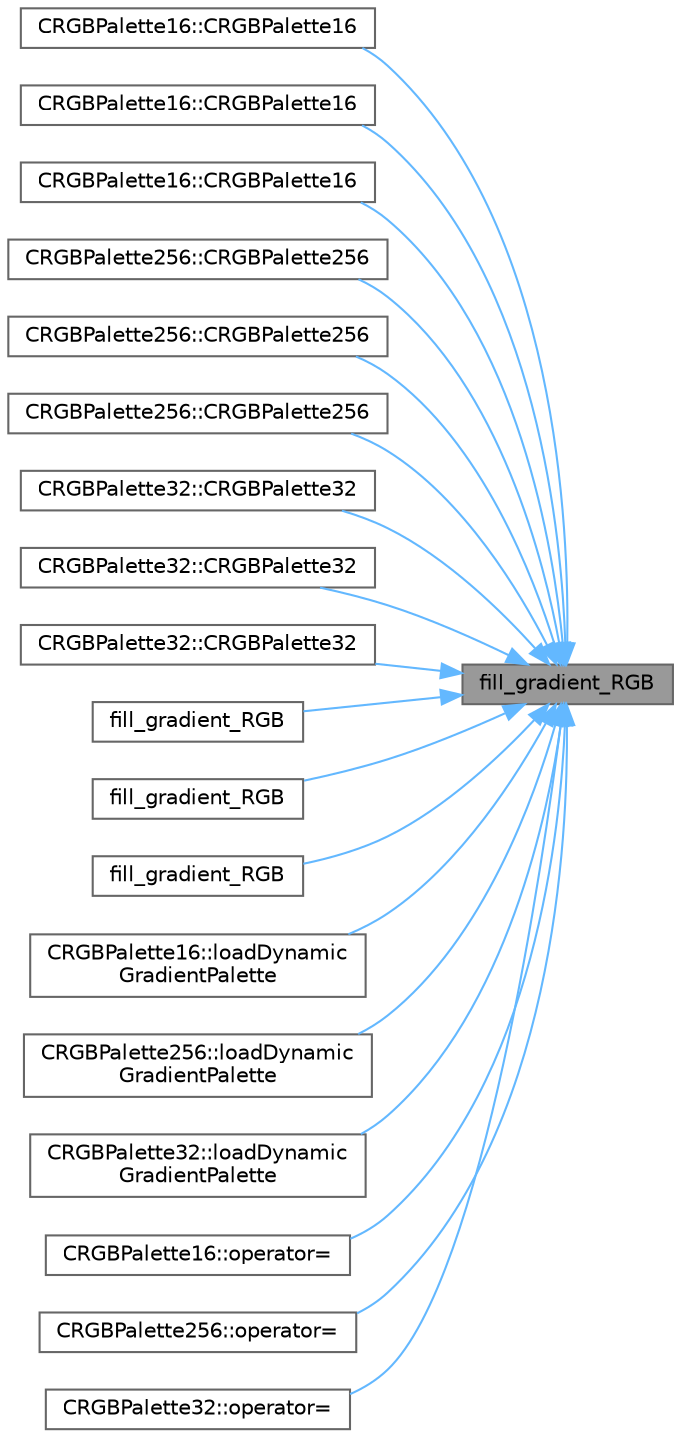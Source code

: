 digraph "fill_gradient_RGB"
{
 // LATEX_PDF_SIZE
  bgcolor="transparent";
  edge [fontname=Helvetica,fontsize=10,labelfontname=Helvetica,labelfontsize=10];
  node [fontname=Helvetica,fontsize=10,shape=box,height=0.2,width=0.4];
  rankdir="RL";
  Node1 [id="Node000001",label="fill_gradient_RGB",height=0.2,width=0.4,color="gray40", fillcolor="grey60", style="filled", fontcolor="black",tooltip="Fill a range of LEDs with a smooth RGB gradient between two RGB colors."];
  Node1 -> Node2 [id="edge1_Node000001_Node000002",dir="back",color="steelblue1",style="solid",tooltip=" "];
  Node2 [id="Node000002",label="CRGBPalette16::CRGBPalette16",height=0.2,width=0.4,color="grey40", fillcolor="white", style="filled",URL="$d6/d39/group___palette_classes.html#a07ac22c5cd5b97ef006f38000dcd5052",tooltip="Create palette with a gradient from one color to another."];
  Node1 -> Node3 [id="edge2_Node000001_Node000003",dir="back",color="steelblue1",style="solid",tooltip=" "];
  Node3 [id="Node000003",label="CRGBPalette16::CRGBPalette16",height=0.2,width=0.4,color="grey40", fillcolor="white", style="filled",URL="$d6/d39/group___palette_classes.html#a4ee47d64732750b038bec307f56b491d",tooltip="Create palette with three-color gradient."];
  Node1 -> Node4 [id="edge3_Node000001_Node000004",dir="back",color="steelblue1",style="solid",tooltip=" "];
  Node4 [id="Node000004",label="CRGBPalette16::CRGBPalette16",height=0.2,width=0.4,color="grey40", fillcolor="white", style="filled",URL="$d6/d39/group___palette_classes.html#ae3591fa5568e02f635bbeeff703d2e0b",tooltip="Create palette with four-color gradient."];
  Node1 -> Node5 [id="edge4_Node000001_Node000005",dir="back",color="steelblue1",style="solid",tooltip=" "];
  Node5 [id="Node000005",label="CRGBPalette256::CRGBPalette256",height=0.2,width=0.4,color="grey40", fillcolor="white", style="filled",URL="$d6/d39/group___palette_classes.html#a2beb847ccefda06f602b89c6ba28de0a",tooltip="Create palette with a gradient from one color to another."];
  Node1 -> Node6 [id="edge5_Node000001_Node000006",dir="back",color="steelblue1",style="solid",tooltip=" "];
  Node6 [id="Node000006",label="CRGBPalette256::CRGBPalette256",height=0.2,width=0.4,color="grey40", fillcolor="white", style="filled",URL="$d6/d39/group___palette_classes.html#aaa433af3863304d7541285ebdf4e506c",tooltip="Create palette with three-color gradient."];
  Node1 -> Node7 [id="edge6_Node000001_Node000007",dir="back",color="steelblue1",style="solid",tooltip=" "];
  Node7 [id="Node000007",label="CRGBPalette256::CRGBPalette256",height=0.2,width=0.4,color="grey40", fillcolor="white", style="filled",URL="$d6/d39/group___palette_classes.html#a406a1031a306595b6d9b10f8b6cff761",tooltip="Create palette with four-color gradient."];
  Node1 -> Node8 [id="edge7_Node000001_Node000008",dir="back",color="steelblue1",style="solid",tooltip=" "];
  Node8 [id="Node000008",label="CRGBPalette32::CRGBPalette32",height=0.2,width=0.4,color="grey40", fillcolor="white", style="filled",URL="$d6/d39/group___palette_classes.html#af031aab8885a33a1f609da74cfd1850a",tooltip="Create palette with a gradient from one color to another."];
  Node1 -> Node9 [id="edge8_Node000001_Node000009",dir="back",color="steelblue1",style="solid",tooltip=" "];
  Node9 [id="Node000009",label="CRGBPalette32::CRGBPalette32",height=0.2,width=0.4,color="grey40", fillcolor="white", style="filled",URL="$d6/d39/group___palette_classes.html#a3e97d05a24cca214c68793751b65c57c",tooltip="Create palette with three-color gradient."];
  Node1 -> Node10 [id="edge9_Node000001_Node000010",dir="back",color="steelblue1",style="solid",tooltip=" "];
  Node10 [id="Node000010",label="CRGBPalette32::CRGBPalette32",height=0.2,width=0.4,color="grey40", fillcolor="white", style="filled",URL="$d6/d39/group___palette_classes.html#aabbbe1fd83cd3062c48f8adb1ccd8076",tooltip="Create palette with four-color gradient."];
  Node1 -> Node11 [id="edge10_Node000001_Node000011",dir="back",color="steelblue1",style="solid",tooltip=" "];
  Node11 [id="Node000011",label="fill_gradient_RGB",height=0.2,width=0.4,color="grey40", fillcolor="white", style="filled",URL="$da/de3/group___color_fills.html#gad86495ad60871dacb19923fe9ddde262",tooltip="Fill a range of LEDs with a smooth RGB gradient between two RGB colors."];
  Node1 -> Node12 [id="edge11_Node000001_Node000012",dir="back",color="steelblue1",style="solid",tooltip=" "];
  Node12 [id="Node000012",label="fill_gradient_RGB",height=0.2,width=0.4,color="grey40", fillcolor="white", style="filled",URL="$da/de3/group___color_fills.html#gac5c3a84d4647d94f946a4696e02d698b",tooltip="Fill a range of LEDs with a smooth RGB gradient between three RGB colors."];
  Node1 -> Node13 [id="edge12_Node000001_Node000013",dir="back",color="steelblue1",style="solid",tooltip=" "];
  Node13 [id="Node000013",label="fill_gradient_RGB",height=0.2,width=0.4,color="grey40", fillcolor="white", style="filled",URL="$da/de3/group___color_fills.html#ga570fbfd0ac82ef3e4e05d3958b641d7a",tooltip="Fill a range of LEDs with a smooth RGB gradient between four RGB colors."];
  Node1 -> Node14 [id="edge13_Node000001_Node000014",dir="back",color="steelblue1",style="solid",tooltip=" "];
  Node14 [id="Node000014",label="CRGBPalette16::loadDynamic\lGradientPalette",height=0.2,width=0.4,color="grey40", fillcolor="white", style="filled",URL="$d6/d39/group___palette_classes.html#ad16ed3661e66e30064cb97e5ebbc9e78",tooltip="Creates a palette from a gradient palette in dynamic (heap) memory."];
  Node1 -> Node15 [id="edge14_Node000001_Node000015",dir="back",color="steelblue1",style="solid",tooltip=" "];
  Node15 [id="Node000015",label="CRGBPalette256::loadDynamic\lGradientPalette",height=0.2,width=0.4,color="grey40", fillcolor="white", style="filled",URL="$d6/d39/group___palette_classes.html#a658a6f36851deab3fdfb146dd86e894d",tooltip="Creates a palette from a gradient palette in dynamic (heap) memory."];
  Node1 -> Node16 [id="edge15_Node000001_Node000016",dir="back",color="steelblue1",style="solid",tooltip=" "];
  Node16 [id="Node000016",label="CRGBPalette32::loadDynamic\lGradientPalette",height=0.2,width=0.4,color="grey40", fillcolor="white", style="filled",URL="$d6/d39/group___palette_classes.html#a40a2fd331d3f5ed6b72c786c17da294f",tooltip="Creates a palette from a gradient palette in dynamic (heap) memory."];
  Node1 -> Node17 [id="edge16_Node000001_Node000017",dir="back",color="steelblue1",style="solid",tooltip=" "];
  Node17 [id="Node000017",label="CRGBPalette16::operator=",height=0.2,width=0.4,color="grey40", fillcolor="white", style="filled",URL="$d6/d39/group___palette_classes.html#af88f34753deade80db71bbbb8e0f5cc6",tooltip="Creates a palette from a gradient palette in PROGMEM."];
  Node1 -> Node18 [id="edge17_Node000001_Node000018",dir="back",color="steelblue1",style="solid",tooltip=" "];
  Node18 [id="Node000018",label="CRGBPalette256::operator=",height=0.2,width=0.4,color="grey40", fillcolor="white", style="filled",URL="$d6/d39/group___palette_classes.html#a70d75ac70f3f6754434e560819a5f93a",tooltip="Creates a palette from a gradient palette in PROGMEM."];
  Node1 -> Node19 [id="edge18_Node000001_Node000019",dir="back",color="steelblue1",style="solid",tooltip=" "];
  Node19 [id="Node000019",label="CRGBPalette32::operator=",height=0.2,width=0.4,color="grey40", fillcolor="white", style="filled",URL="$d6/d39/group___palette_classes.html#aa911899b73014cf2aa5ca0ef015a37b5",tooltip="Creates a palette from a gradient palette in PROGMEM."];
}
